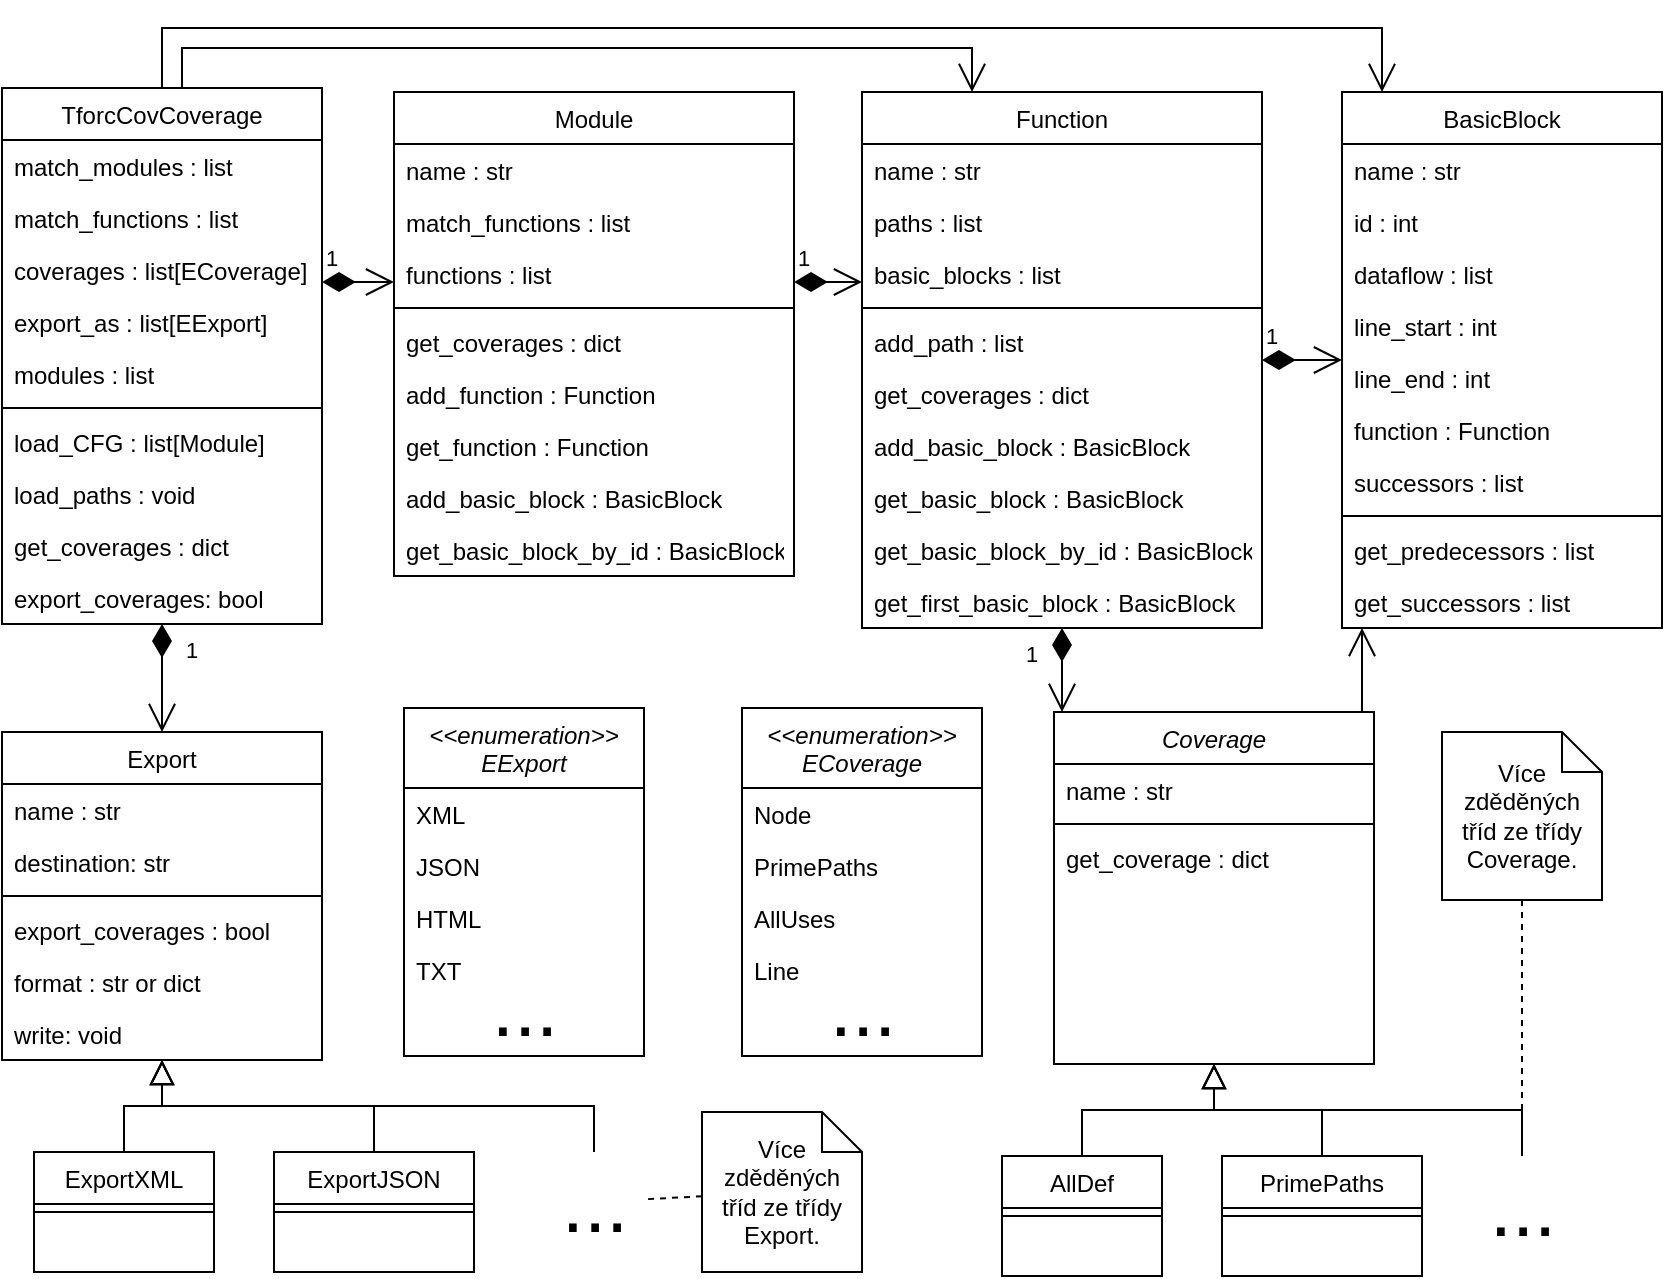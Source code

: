 <mxfile version="18.0.2" type="github">
  <diagram id="C5RBs43oDa-KdzZeNtuy" name="Page-1">
    <mxGraphModel dx="1381" dy="926" grid="1" gridSize="10" guides="1" tooltips="1" connect="1" arrows="1" fold="0" page="0" pageScale="1" pageWidth="827" pageHeight="1169" math="0" shadow="0">
      <root>
        <mxCell id="WIyWlLk6GJQsqaUBKTNV-0" />
        <mxCell id="WIyWlLk6GJQsqaUBKTNV-1" parent="WIyWlLk6GJQsqaUBKTNV-0" />
        <mxCell id="zkfFHV4jXpPFQw0GAbJ--0" value="Coverage" style="swimlane;fontStyle=2;align=center;verticalAlign=top;childLayout=stackLayout;horizontal=1;startSize=26;horizontalStack=0;resizeParent=1;resizeLast=0;collapsible=1;marginBottom=0;rounded=0;shadow=0;strokeWidth=1;" parent="WIyWlLk6GJQsqaUBKTNV-1" vertex="1">
          <mxGeometry x="346" y="332" width="160" height="176" as="geometry">
            <mxRectangle x="230" y="140" width="160" height="26" as="alternateBounds" />
          </mxGeometry>
        </mxCell>
        <mxCell id="zkfFHV4jXpPFQw0GAbJ--1" value="name : str" style="text;align=left;verticalAlign=top;spacingLeft=4;spacingRight=4;overflow=hidden;rotatable=0;points=[[0,0.5],[1,0.5]];portConstraint=eastwest;" parent="zkfFHV4jXpPFQw0GAbJ--0" vertex="1">
          <mxGeometry y="26" width="160" height="26" as="geometry" />
        </mxCell>
        <mxCell id="zkfFHV4jXpPFQw0GAbJ--4" value="" style="line;html=1;strokeWidth=1;align=left;verticalAlign=middle;spacingTop=-1;spacingLeft=3;spacingRight=3;rotatable=0;labelPosition=right;points=[];portConstraint=eastwest;" parent="zkfFHV4jXpPFQw0GAbJ--0" vertex="1">
          <mxGeometry y="52" width="160" height="8" as="geometry" />
        </mxCell>
        <mxCell id="zkfFHV4jXpPFQw0GAbJ--5" value="get_coverage : dict" style="text;align=left;verticalAlign=top;spacingLeft=4;spacingRight=4;overflow=hidden;rotatable=0;points=[[0,0.5],[1,0.5]];portConstraint=eastwest;" parent="zkfFHV4jXpPFQw0GAbJ--0" vertex="1">
          <mxGeometry y="60" width="160" height="26" as="geometry" />
        </mxCell>
        <mxCell id="zkfFHV4jXpPFQw0GAbJ--6" value="AllDef" style="swimlane;fontStyle=0;align=center;verticalAlign=top;childLayout=stackLayout;horizontal=1;startSize=26;horizontalStack=0;resizeParent=1;resizeLast=0;collapsible=1;marginBottom=0;rounded=0;shadow=0;strokeWidth=1;" parent="WIyWlLk6GJQsqaUBKTNV-1" vertex="1">
          <mxGeometry x="320" y="554" width="80" height="60" as="geometry">
            <mxRectangle x="130" y="380" width="160" height="26" as="alternateBounds" />
          </mxGeometry>
        </mxCell>
        <mxCell id="zkfFHV4jXpPFQw0GAbJ--9" value="" style="line;html=1;strokeWidth=1;align=left;verticalAlign=middle;spacingTop=-1;spacingLeft=3;spacingRight=3;rotatable=0;labelPosition=right;points=[];portConstraint=eastwest;" parent="zkfFHV4jXpPFQw0GAbJ--6" vertex="1">
          <mxGeometry y="26" width="80" height="8" as="geometry" />
        </mxCell>
        <mxCell id="zkfFHV4jXpPFQw0GAbJ--12" value="" style="endArrow=block;endSize=10;endFill=0;shadow=0;strokeWidth=1;rounded=0;edgeStyle=elbowEdgeStyle;elbow=vertical;" parent="WIyWlLk6GJQsqaUBKTNV-1" source="zkfFHV4jXpPFQw0GAbJ--6" target="zkfFHV4jXpPFQw0GAbJ--0" edge="1">
          <mxGeometry width="160" relative="1" as="geometry">
            <mxPoint x="200" y="225" as="sourcePoint" />
            <mxPoint x="200" y="225" as="targetPoint" />
          </mxGeometry>
        </mxCell>
        <mxCell id="zkfFHV4jXpPFQw0GAbJ--13" value="PrimePaths" style="swimlane;fontStyle=0;align=center;verticalAlign=top;childLayout=stackLayout;horizontal=1;startSize=26;horizontalStack=0;resizeParent=1;resizeLast=0;collapsible=1;marginBottom=0;rounded=0;shadow=0;strokeWidth=1;" parent="WIyWlLk6GJQsqaUBKTNV-1" vertex="1">
          <mxGeometry x="430" y="554" width="100" height="60" as="geometry">
            <mxRectangle x="340" y="380" width="170" height="26" as="alternateBounds" />
          </mxGeometry>
        </mxCell>
        <mxCell id="zkfFHV4jXpPFQw0GAbJ--15" value="" style="line;html=1;strokeWidth=1;align=left;verticalAlign=middle;spacingTop=-1;spacingLeft=3;spacingRight=3;rotatable=0;labelPosition=right;points=[];portConstraint=eastwest;" parent="zkfFHV4jXpPFQw0GAbJ--13" vertex="1">
          <mxGeometry y="26" width="100" height="8" as="geometry" />
        </mxCell>
        <mxCell id="zkfFHV4jXpPFQw0GAbJ--16" value="" style="endArrow=block;endSize=10;endFill=0;shadow=0;strokeWidth=1;rounded=0;edgeStyle=elbowEdgeStyle;elbow=vertical;" parent="WIyWlLk6GJQsqaUBKTNV-1" source="zkfFHV4jXpPFQw0GAbJ--13" target="zkfFHV4jXpPFQw0GAbJ--0" edge="1">
          <mxGeometry width="160" relative="1" as="geometry">
            <mxPoint x="210" y="395" as="sourcePoint" />
            <mxPoint x="310" y="293" as="targetPoint" />
          </mxGeometry>
        </mxCell>
        <mxCell id="zkfFHV4jXpPFQw0GAbJ--17" value="Function" style="swimlane;fontStyle=0;align=center;verticalAlign=top;childLayout=stackLayout;horizontal=1;startSize=26;horizontalStack=0;resizeParent=1;resizeLast=0;collapsible=1;marginBottom=0;rounded=0;shadow=0;strokeWidth=1;" parent="WIyWlLk6GJQsqaUBKTNV-1" vertex="1">
          <mxGeometry x="250" y="22" width="200" height="268" as="geometry">
            <mxRectangle x="550" y="140" width="160" height="26" as="alternateBounds" />
          </mxGeometry>
        </mxCell>
        <mxCell id="zkfFHV4jXpPFQw0GAbJ--18" value="name : str" style="text;align=left;verticalAlign=top;spacingLeft=4;spacingRight=4;overflow=hidden;rotatable=0;points=[[0,0.5],[1,0.5]];portConstraint=eastwest;" parent="zkfFHV4jXpPFQw0GAbJ--17" vertex="1">
          <mxGeometry y="26" width="200" height="26" as="geometry" />
        </mxCell>
        <mxCell id="zkfFHV4jXpPFQw0GAbJ--19" value="paths : list" style="text;align=left;verticalAlign=top;spacingLeft=4;spacingRight=4;overflow=hidden;rotatable=0;points=[[0,0.5],[1,0.5]];portConstraint=eastwest;rounded=0;shadow=0;html=0;" parent="zkfFHV4jXpPFQw0GAbJ--17" vertex="1">
          <mxGeometry y="52" width="200" height="26" as="geometry" />
        </mxCell>
        <mxCell id="qtI9qbkPafR-zwrFqNp3-63" value="basic_blocks : list" style="text;align=left;verticalAlign=top;spacingLeft=4;spacingRight=4;overflow=hidden;rotatable=0;points=[[0,0.5],[1,0.5]];portConstraint=eastwest;rounded=0;shadow=0;html=0;" parent="zkfFHV4jXpPFQw0GAbJ--17" vertex="1">
          <mxGeometry y="78" width="200" height="26" as="geometry" />
        </mxCell>
        <mxCell id="zkfFHV4jXpPFQw0GAbJ--23" value="" style="line;html=1;strokeWidth=1;align=left;verticalAlign=middle;spacingTop=-1;spacingLeft=3;spacingRight=3;rotatable=0;labelPosition=right;points=[];portConstraint=eastwest;" parent="zkfFHV4jXpPFQw0GAbJ--17" vertex="1">
          <mxGeometry y="104" width="200" height="8" as="geometry" />
        </mxCell>
        <mxCell id="qtI9qbkPafR-zwrFqNp3-36" value="add_path : list" style="text;align=left;verticalAlign=top;spacingLeft=4;spacingRight=4;overflow=hidden;rotatable=0;points=[[0,0.5],[1,0.5]];portConstraint=eastwest;" parent="zkfFHV4jXpPFQw0GAbJ--17" vertex="1">
          <mxGeometry y="112" width="200" height="26" as="geometry" />
        </mxCell>
        <mxCell id="zkfFHV4jXpPFQw0GAbJ--25" value="get_coverages : dict" style="text;align=left;verticalAlign=top;spacingLeft=4;spacingRight=4;overflow=hidden;rotatable=0;points=[[0,0.5],[1,0.5]];portConstraint=eastwest;" parent="zkfFHV4jXpPFQw0GAbJ--17" vertex="1">
          <mxGeometry y="138" width="200" height="26" as="geometry" />
        </mxCell>
        <mxCell id="qtI9qbkPafR-zwrFqNp3-59" value="add_basic_block : BasicBlock" style="text;align=left;verticalAlign=top;spacingLeft=4;spacingRight=4;overflow=hidden;rotatable=0;points=[[0,0.5],[1,0.5]];portConstraint=eastwest;" parent="zkfFHV4jXpPFQw0GAbJ--17" vertex="1">
          <mxGeometry y="164" width="200" height="26" as="geometry" />
        </mxCell>
        <mxCell id="qtI9qbkPafR-zwrFqNp3-62" value="get_basic_block : BasicBlock" style="text;align=left;verticalAlign=top;spacingLeft=4;spacingRight=4;overflow=hidden;rotatable=0;points=[[0,0.5],[1,0.5]];portConstraint=eastwest;" parent="zkfFHV4jXpPFQw0GAbJ--17" vertex="1">
          <mxGeometry y="190" width="200" height="26" as="geometry" />
        </mxCell>
        <mxCell id="J57cXF3PVGvmTHjh1F0x-10" value="get_basic_block_by_id : BasicBlock" style="text;align=left;verticalAlign=top;spacingLeft=4;spacingRight=4;overflow=hidden;rotatable=0;points=[[0,0.5],[1,0.5]];portConstraint=eastwest;" vertex="1" parent="zkfFHV4jXpPFQw0GAbJ--17">
          <mxGeometry y="216" width="200" height="26" as="geometry" />
        </mxCell>
        <mxCell id="XxhZj84Tryj0Mn_mbITA-1" value="get_first_basic_block : BasicBlock" style="text;align=left;verticalAlign=top;spacingLeft=4;spacingRight=4;overflow=hidden;rotatable=0;points=[[0,0.5],[1,0.5]];portConstraint=eastwest;" parent="zkfFHV4jXpPFQw0GAbJ--17" vertex="1">
          <mxGeometry y="242" width="200" height="26" as="geometry" />
        </mxCell>
        <mxCell id="v6pLrtbxLgFi8cf2hBV1-0" value="TforcCovCoverage" style="swimlane;fontStyle=0;align=center;verticalAlign=top;childLayout=stackLayout;horizontal=1;startSize=26;horizontalStack=0;resizeParent=1;resizeLast=0;collapsible=1;marginBottom=0;rounded=0;shadow=0;strokeWidth=1;" parent="WIyWlLk6GJQsqaUBKTNV-1" vertex="1">
          <mxGeometry x="-180" y="20" width="160" height="268" as="geometry">
            <mxRectangle x="550" y="140" width="160" height="26" as="alternateBounds" />
          </mxGeometry>
        </mxCell>
        <mxCell id="v6pLrtbxLgFi8cf2hBV1-2" value="match_modules : list" style="text;align=left;verticalAlign=top;spacingLeft=4;spacingRight=4;overflow=hidden;rotatable=0;points=[[0,0.5],[1,0.5]];portConstraint=eastwest;rounded=0;shadow=0;html=0;" parent="v6pLrtbxLgFi8cf2hBV1-0" vertex="1">
          <mxGeometry y="26" width="160" height="26" as="geometry" />
        </mxCell>
        <mxCell id="qtI9qbkPafR-zwrFqNp3-31" value="match_functions : list" style="text;align=left;verticalAlign=top;spacingLeft=4;spacingRight=4;overflow=hidden;rotatable=0;points=[[0,0.5],[1,0.5]];portConstraint=eastwest;rounded=0;shadow=0;html=0;" parent="v6pLrtbxLgFi8cf2hBV1-0" vertex="1">
          <mxGeometry y="52" width="160" height="26" as="geometry" />
        </mxCell>
        <mxCell id="v6pLrtbxLgFi8cf2hBV1-3" value="coverages : list[ECoverage]" style="text;align=left;verticalAlign=top;spacingLeft=4;spacingRight=4;overflow=hidden;rotatable=0;points=[[0,0.5],[1,0.5]];portConstraint=eastwest;rounded=0;shadow=0;html=0;" parent="v6pLrtbxLgFi8cf2hBV1-0" vertex="1">
          <mxGeometry y="78" width="160" height="26" as="geometry" />
        </mxCell>
        <mxCell id="v6pLrtbxLgFi8cf2hBV1-1" value="export_as : list[EExport]" style="text;align=left;verticalAlign=top;spacingLeft=4;spacingRight=4;overflow=hidden;rotatable=0;points=[[0,0.5],[1,0.5]];portConstraint=eastwest;" parent="v6pLrtbxLgFi8cf2hBV1-0" vertex="1">
          <mxGeometry y="104" width="160" height="26" as="geometry" />
        </mxCell>
        <mxCell id="qtI9qbkPafR-zwrFqNp3-65" value="modules : list" style="text;align=left;verticalAlign=top;spacingLeft=4;spacingRight=4;overflow=hidden;rotatable=0;points=[[0,0.5],[1,0.5]];portConstraint=eastwest;rounded=0;shadow=0;html=0;" parent="v6pLrtbxLgFi8cf2hBV1-0" vertex="1">
          <mxGeometry y="130" width="160" height="26" as="geometry" />
        </mxCell>
        <mxCell id="v6pLrtbxLgFi8cf2hBV1-6" value="" style="line;html=1;strokeWidth=1;align=left;verticalAlign=middle;spacingTop=-1;spacingLeft=3;spacingRight=3;rotatable=0;labelPosition=right;points=[];portConstraint=eastwest;" parent="v6pLrtbxLgFi8cf2hBV1-0" vertex="1">
          <mxGeometry y="156" width="160" height="8" as="geometry" />
        </mxCell>
        <mxCell id="qtI9qbkPafR-zwrFqNp3-33" value="load_CFG : list[Module]" style="text;align=left;verticalAlign=top;spacingLeft=4;spacingRight=4;overflow=hidden;rotatable=0;points=[[0,0.5],[1,0.5]];portConstraint=eastwest;" parent="v6pLrtbxLgFi8cf2hBV1-0" vertex="1">
          <mxGeometry y="164" width="160" height="26" as="geometry" />
        </mxCell>
        <mxCell id="qtI9qbkPafR-zwrFqNp3-34" value="load_paths : void" style="text;align=left;verticalAlign=top;spacingLeft=4;spacingRight=4;overflow=hidden;rotatable=0;points=[[0,0.5],[1,0.5]];portConstraint=eastwest;" parent="v6pLrtbxLgFi8cf2hBV1-0" vertex="1">
          <mxGeometry y="190" width="160" height="26" as="geometry" />
        </mxCell>
        <mxCell id="v6pLrtbxLgFi8cf2hBV1-8" value="get_coverages : dict" style="text;align=left;verticalAlign=top;spacingLeft=4;spacingRight=4;overflow=hidden;rotatable=0;points=[[0,0.5],[1,0.5]];portConstraint=eastwest;" parent="v6pLrtbxLgFi8cf2hBV1-0" vertex="1">
          <mxGeometry y="216" width="160" height="26" as="geometry" />
        </mxCell>
        <mxCell id="v6pLrtbxLgFi8cf2hBV1-7" value="export_coverages: bool" style="text;align=left;verticalAlign=top;spacingLeft=4;spacingRight=4;overflow=hidden;rotatable=0;points=[[0,0.5],[1,0.5]];portConstraint=eastwest;" parent="v6pLrtbxLgFi8cf2hBV1-0" vertex="1">
          <mxGeometry y="242" width="160" height="26" as="geometry" />
        </mxCell>
        <mxCell id="v6pLrtbxLgFi8cf2hBV1-9" value="Module" style="swimlane;fontStyle=0;align=center;verticalAlign=top;childLayout=stackLayout;horizontal=1;startSize=26;horizontalStack=0;resizeParent=1;resizeLast=0;collapsible=1;marginBottom=0;rounded=0;shadow=0;strokeWidth=1;" parent="WIyWlLk6GJQsqaUBKTNV-1" vertex="1">
          <mxGeometry x="16" y="22" width="200" height="242" as="geometry">
            <mxRectangle x="550" y="140" width="160" height="26" as="alternateBounds" />
          </mxGeometry>
        </mxCell>
        <mxCell id="v6pLrtbxLgFi8cf2hBV1-10" value="name : str" style="text;align=left;verticalAlign=top;spacingLeft=4;spacingRight=4;overflow=hidden;rotatable=0;points=[[0,0.5],[1,0.5]];portConstraint=eastwest;" parent="v6pLrtbxLgFi8cf2hBV1-9" vertex="1">
          <mxGeometry y="26" width="200" height="26" as="geometry" />
        </mxCell>
        <mxCell id="qtI9qbkPafR-zwrFqNp3-32" value="match_functions : list" style="text;align=left;verticalAlign=top;spacingLeft=4;spacingRight=4;overflow=hidden;rotatable=0;points=[[0,0.5],[1,0.5]];portConstraint=eastwest;rounded=0;shadow=0;html=0;" parent="v6pLrtbxLgFi8cf2hBV1-9" vertex="1">
          <mxGeometry y="52" width="200" height="26" as="geometry" />
        </mxCell>
        <mxCell id="qtI9qbkPafR-zwrFqNp3-64" value="functions : list" style="text;align=left;verticalAlign=top;spacingLeft=4;spacingRight=4;overflow=hidden;rotatable=0;points=[[0,0.5],[1,0.5]];portConstraint=eastwest;rounded=0;shadow=0;html=0;" parent="v6pLrtbxLgFi8cf2hBV1-9" vertex="1">
          <mxGeometry y="78" width="200" height="26" as="geometry" />
        </mxCell>
        <mxCell id="v6pLrtbxLgFi8cf2hBV1-15" value="" style="line;html=1;strokeWidth=1;align=left;verticalAlign=middle;spacingTop=-1;spacingLeft=3;spacingRight=3;rotatable=0;labelPosition=right;points=[];portConstraint=eastwest;" parent="v6pLrtbxLgFi8cf2hBV1-9" vertex="1">
          <mxGeometry y="104" width="200" height="8" as="geometry" />
        </mxCell>
        <mxCell id="v6pLrtbxLgFi8cf2hBV1-17" value="get_coverages : dict" style="text;align=left;verticalAlign=top;spacingLeft=4;spacingRight=4;overflow=hidden;rotatable=0;points=[[0,0.5],[1,0.5]];portConstraint=eastwest;" parent="v6pLrtbxLgFi8cf2hBV1-9" vertex="1">
          <mxGeometry y="112" width="200" height="26" as="geometry" />
        </mxCell>
        <mxCell id="qtI9qbkPafR-zwrFqNp3-60" value="add_function : Function" style="text;align=left;verticalAlign=top;spacingLeft=4;spacingRight=4;overflow=hidden;rotatable=0;points=[[0,0.5],[1,0.5]];portConstraint=eastwest;" parent="v6pLrtbxLgFi8cf2hBV1-9" vertex="1">
          <mxGeometry y="138" width="200" height="26" as="geometry" />
        </mxCell>
        <mxCell id="qtI9qbkPafR-zwrFqNp3-58" value="get_function : Function" style="text;align=left;verticalAlign=top;spacingLeft=4;spacingRight=4;overflow=hidden;rotatable=0;points=[[0,0.5],[1,0.5]];portConstraint=eastwest;" parent="v6pLrtbxLgFi8cf2hBV1-9" vertex="1">
          <mxGeometry y="164" width="200" height="26" as="geometry" />
        </mxCell>
        <mxCell id="J57cXF3PVGvmTHjh1F0x-11" value="add_basic_block : BasicBlock" style="text;align=left;verticalAlign=top;spacingLeft=4;spacingRight=4;overflow=hidden;rotatable=0;points=[[0,0.5],[1,0.5]];portConstraint=eastwest;" vertex="1" parent="v6pLrtbxLgFi8cf2hBV1-9">
          <mxGeometry y="190" width="200" height="26" as="geometry" />
        </mxCell>
        <mxCell id="J57cXF3PVGvmTHjh1F0x-13" value="get_basic_block_by_id : BasicBlock" style="text;align=left;verticalAlign=top;spacingLeft=4;spacingRight=4;overflow=hidden;rotatable=0;points=[[0,0.5],[1,0.5]];portConstraint=eastwest;" vertex="1" parent="v6pLrtbxLgFi8cf2hBV1-9">
          <mxGeometry y="216" width="200" height="26" as="geometry" />
        </mxCell>
        <mxCell id="v6pLrtbxLgFi8cf2hBV1-18" value="BasicBlock" style="swimlane;fontStyle=0;align=center;verticalAlign=top;childLayout=stackLayout;horizontal=1;startSize=26;horizontalStack=0;resizeParent=1;resizeLast=0;collapsible=1;marginBottom=0;rounded=0;shadow=0;strokeWidth=1;" parent="WIyWlLk6GJQsqaUBKTNV-1" vertex="1">
          <mxGeometry x="490" y="22" width="160" height="268" as="geometry">
            <mxRectangle x="550" y="140" width="160" height="26" as="alternateBounds" />
          </mxGeometry>
        </mxCell>
        <mxCell id="v6pLrtbxLgFi8cf2hBV1-19" value="name : str" style="text;align=left;verticalAlign=top;spacingLeft=4;spacingRight=4;overflow=hidden;rotatable=0;points=[[0,0.5],[1,0.5]];portConstraint=eastwest;" parent="v6pLrtbxLgFi8cf2hBV1-18" vertex="1">
          <mxGeometry y="26" width="160" height="26" as="geometry" />
        </mxCell>
        <mxCell id="J57cXF3PVGvmTHjh1F0x-9" value="id : int" style="text;align=left;verticalAlign=top;spacingLeft=4;spacingRight=4;overflow=hidden;rotatable=0;points=[[0,0.5],[1,0.5]];portConstraint=eastwest;" vertex="1" parent="v6pLrtbxLgFi8cf2hBV1-18">
          <mxGeometry y="52" width="160" height="26" as="geometry" />
        </mxCell>
        <mxCell id="v6pLrtbxLgFi8cf2hBV1-20" value="dataflow : list" style="text;align=left;verticalAlign=top;spacingLeft=4;spacingRight=4;overflow=hidden;rotatable=0;points=[[0,0.5],[1,0.5]];portConstraint=eastwest;rounded=0;shadow=0;html=0;" parent="v6pLrtbxLgFi8cf2hBV1-18" vertex="1">
          <mxGeometry y="78" width="160" height="26" as="geometry" />
        </mxCell>
        <mxCell id="v6pLrtbxLgFi8cf2hBV1-21" value="line_start : int" style="text;align=left;verticalAlign=top;spacingLeft=4;spacingRight=4;overflow=hidden;rotatable=0;points=[[0,0.5],[1,0.5]];portConstraint=eastwest;rounded=0;shadow=0;html=0;" parent="v6pLrtbxLgFi8cf2hBV1-18" vertex="1">
          <mxGeometry y="104" width="160" height="26" as="geometry" />
        </mxCell>
        <mxCell id="v6pLrtbxLgFi8cf2hBV1-22" value="line_end : int" style="text;align=left;verticalAlign=top;spacingLeft=4;spacingRight=4;overflow=hidden;rotatable=0;points=[[0,0.5],[1,0.5]];portConstraint=eastwest;rounded=0;shadow=0;html=0;" parent="v6pLrtbxLgFi8cf2hBV1-18" vertex="1">
          <mxGeometry y="130" width="160" height="26" as="geometry" />
        </mxCell>
        <mxCell id="64vf7VbGNXAvkeiMfbRy-0" value="function : Function" style="text;align=left;verticalAlign=top;spacingLeft=4;spacingRight=4;overflow=hidden;rotatable=0;points=[[0,0.5],[1,0.5]];portConstraint=eastwest;" parent="v6pLrtbxLgFi8cf2hBV1-18" vertex="1">
          <mxGeometry y="156" width="160" height="26" as="geometry" />
        </mxCell>
        <mxCell id="64vf7VbGNXAvkeiMfbRy-1" value="successors : list" style="text;align=left;verticalAlign=top;spacingLeft=4;spacingRight=4;overflow=hidden;rotatable=0;points=[[0,0.5],[1,0.5]];portConstraint=eastwest;" parent="v6pLrtbxLgFi8cf2hBV1-18" vertex="1">
          <mxGeometry y="182" width="160" height="26" as="geometry" />
        </mxCell>
        <mxCell id="v6pLrtbxLgFi8cf2hBV1-24" value="" style="line;html=1;strokeWidth=1;align=left;verticalAlign=middle;spacingTop=-1;spacingLeft=3;spacingRight=3;rotatable=0;labelPosition=right;points=[];portConstraint=eastwest;" parent="v6pLrtbxLgFi8cf2hBV1-18" vertex="1">
          <mxGeometry y="208" width="160" height="8" as="geometry" />
        </mxCell>
        <mxCell id="qtI9qbkPafR-zwrFqNp3-57" value="get_predecessors : list" style="text;align=left;verticalAlign=top;spacingLeft=4;spacingRight=4;overflow=hidden;rotatable=0;points=[[0,0.5],[1,0.5]];portConstraint=eastwest;" parent="v6pLrtbxLgFi8cf2hBV1-18" vertex="1">
          <mxGeometry y="216" width="160" height="26" as="geometry" />
        </mxCell>
        <mxCell id="qtI9qbkPafR-zwrFqNp3-56" value="get_successors : list" style="text;align=left;verticalAlign=top;spacingLeft=4;spacingRight=4;overflow=hidden;rotatable=0;points=[[0,0.5],[1,0.5]];portConstraint=eastwest;" parent="v6pLrtbxLgFi8cf2hBV1-18" vertex="1">
          <mxGeometry y="242" width="160" height="26" as="geometry" />
        </mxCell>
        <mxCell id="v6pLrtbxLgFi8cf2hBV1-27" value="Export" style="swimlane;fontStyle=0;align=center;verticalAlign=top;childLayout=stackLayout;horizontal=1;startSize=26;horizontalStack=0;resizeParent=1;resizeLast=0;collapsible=1;marginBottom=0;rounded=0;shadow=0;strokeWidth=1;" parent="WIyWlLk6GJQsqaUBKTNV-1" vertex="1">
          <mxGeometry x="-180" y="342" width="160" height="164" as="geometry">
            <mxRectangle x="340" y="380" width="170" height="26" as="alternateBounds" />
          </mxGeometry>
        </mxCell>
        <mxCell id="v6pLrtbxLgFi8cf2hBV1-28" value="name : str" style="text;align=left;verticalAlign=top;spacingLeft=4;spacingRight=4;overflow=hidden;rotatable=0;points=[[0,0.5],[1,0.5]];portConstraint=eastwest;" parent="v6pLrtbxLgFi8cf2hBV1-27" vertex="1">
          <mxGeometry y="26" width="160" height="26" as="geometry" />
        </mxCell>
        <mxCell id="qtI9qbkPafR-zwrFqNp3-40" value="destination: str" style="text;align=left;verticalAlign=top;spacingLeft=4;spacingRight=4;overflow=hidden;rotatable=0;points=[[0,0.5],[1,0.5]];portConstraint=eastwest;" parent="v6pLrtbxLgFi8cf2hBV1-27" vertex="1">
          <mxGeometry y="52" width="160" height="26" as="geometry" />
        </mxCell>
        <mxCell id="v6pLrtbxLgFi8cf2hBV1-29" value="" style="line;html=1;strokeWidth=1;align=left;verticalAlign=middle;spacingTop=-1;spacingLeft=3;spacingRight=3;rotatable=0;labelPosition=right;points=[];portConstraint=eastwest;" parent="v6pLrtbxLgFi8cf2hBV1-27" vertex="1">
          <mxGeometry y="78" width="160" height="8" as="geometry" />
        </mxCell>
        <mxCell id="qtI9qbkPafR-zwrFqNp3-25" value="export_coverages : bool" style="text;align=left;verticalAlign=top;spacingLeft=4;spacingRight=4;overflow=hidden;rotatable=0;points=[[0,0.5],[1,0.5]];portConstraint=eastwest;" parent="v6pLrtbxLgFi8cf2hBV1-27" vertex="1">
          <mxGeometry y="86" width="160" height="26" as="geometry" />
        </mxCell>
        <mxCell id="qtI9qbkPafR-zwrFqNp3-66" value="format : str or dict" style="text;align=left;verticalAlign=top;spacingLeft=4;spacingRight=4;overflow=hidden;rotatable=0;points=[[0,0.5],[1,0.5]];portConstraint=eastwest;" parent="v6pLrtbxLgFi8cf2hBV1-27" vertex="1">
          <mxGeometry y="112" width="160" height="26" as="geometry" />
        </mxCell>
        <mxCell id="qtI9qbkPafR-zwrFqNp3-67" value="write: void" style="text;align=left;verticalAlign=top;spacingLeft=4;spacingRight=4;overflow=hidden;rotatable=0;points=[[0,0.5],[1,0.5]];portConstraint=eastwest;" parent="v6pLrtbxLgFi8cf2hBV1-27" vertex="1">
          <mxGeometry y="138" width="160" height="26" as="geometry" />
        </mxCell>
        <mxCell id="v6pLrtbxLgFi8cf2hBV1-30" value="" style="endArrow=block;endSize=10;endFill=0;shadow=0;strokeWidth=1;rounded=0;edgeStyle=elbowEdgeStyle;elbow=vertical;" parent="WIyWlLk6GJQsqaUBKTNV-1" source="v6pLrtbxLgFi8cf2hBV1-31" target="v6pLrtbxLgFi8cf2hBV1-27" edge="1">
          <mxGeometry width="160" relative="1" as="geometry">
            <mxPoint x="116" y="536" as="sourcePoint" />
            <mxPoint x="196" y="448" as="targetPoint" />
          </mxGeometry>
        </mxCell>
        <mxCell id="v6pLrtbxLgFi8cf2hBV1-31" value="ExportXML" style="swimlane;fontStyle=0;align=center;verticalAlign=top;childLayout=stackLayout;horizontal=1;startSize=26;horizontalStack=0;resizeParent=1;resizeLast=0;collapsible=1;marginBottom=0;rounded=0;shadow=0;strokeWidth=1;" parent="WIyWlLk6GJQsqaUBKTNV-1" vertex="1">
          <mxGeometry x="-164" y="552" width="90" height="60" as="geometry">
            <mxRectangle x="340" y="380" width="170" height="26" as="alternateBounds" />
          </mxGeometry>
        </mxCell>
        <mxCell id="v6pLrtbxLgFi8cf2hBV1-33" value="" style="line;html=1;strokeWidth=1;align=left;verticalAlign=middle;spacingTop=-1;spacingLeft=3;spacingRight=3;rotatable=0;labelPosition=right;points=[];portConstraint=eastwest;" parent="v6pLrtbxLgFi8cf2hBV1-31" vertex="1">
          <mxGeometry y="26" width="90" height="8" as="geometry" />
        </mxCell>
        <mxCell id="qtI9qbkPafR-zwrFqNp3-0" value="ExportJSON" style="swimlane;fontStyle=0;align=center;verticalAlign=top;childLayout=stackLayout;horizontal=1;startSize=26;horizontalStack=0;resizeParent=1;resizeLast=0;collapsible=1;marginBottom=0;rounded=0;shadow=0;strokeWidth=1;" parent="WIyWlLk6GJQsqaUBKTNV-1" vertex="1">
          <mxGeometry x="-44" y="552" width="100" height="60" as="geometry">
            <mxRectangle x="340" y="380" width="170" height="26" as="alternateBounds" />
          </mxGeometry>
        </mxCell>
        <mxCell id="qtI9qbkPafR-zwrFqNp3-2" value="" style="line;html=1;strokeWidth=1;align=left;verticalAlign=middle;spacingTop=-1;spacingLeft=3;spacingRight=3;rotatable=0;labelPosition=right;points=[];portConstraint=eastwest;" parent="qtI9qbkPafR-zwrFqNp3-0" vertex="1">
          <mxGeometry y="26" width="100" height="8" as="geometry" />
        </mxCell>
        <mxCell id="qtI9qbkPafR-zwrFqNp3-3" value="" style="endArrow=block;endSize=10;endFill=0;shadow=0;strokeWidth=1;rounded=0;edgeStyle=elbowEdgeStyle;elbow=vertical;" parent="WIyWlLk6GJQsqaUBKTNV-1" source="qtI9qbkPafR-zwrFqNp3-0" target="v6pLrtbxLgFi8cf2hBV1-27" edge="1">
          <mxGeometry width="160" relative="1" as="geometry">
            <mxPoint x="146" y="480" as="sourcePoint" />
            <mxPoint x="146" y="390" as="targetPoint" />
          </mxGeometry>
        </mxCell>
        <mxCell id="qtI9qbkPafR-zwrFqNp3-14" value="" style="endArrow=block;endSize=10;endFill=0;shadow=0;strokeWidth=1;rounded=0;edgeStyle=elbowEdgeStyle;elbow=vertical;" parent="WIyWlLk6GJQsqaUBKTNV-1" source="qtI9qbkPafR-zwrFqNp3-37" target="zkfFHV4jXpPFQw0GAbJ--0" edge="1">
          <mxGeometry width="160" relative="1" as="geometry">
            <mxPoint x="730" y="532" as="sourcePoint" />
            <mxPoint x="530" y="460" as="targetPoint" />
          </mxGeometry>
        </mxCell>
        <mxCell id="qtI9qbkPafR-zwrFqNp3-26" value="" style="endArrow=block;endSize=10;endFill=0;shadow=0;strokeWidth=1;rounded=0;edgeStyle=elbowEdgeStyle;elbow=vertical;" parent="WIyWlLk6GJQsqaUBKTNV-1" source="qtI9qbkPafR-zwrFqNp3-53" target="v6pLrtbxLgFi8cf2hBV1-27" edge="1">
          <mxGeometry width="160" relative="1" as="geometry">
            <mxPoint x="136" y="530" as="sourcePoint" />
            <mxPoint x="-74" y="406" as="targetPoint" />
          </mxGeometry>
        </mxCell>
        <mxCell id="qtI9qbkPafR-zwrFqNp3-27" value="Více zděděných tříd ze třídy Coverage." style="shape=note;size=20;whiteSpace=wrap;html=1;" parent="WIyWlLk6GJQsqaUBKTNV-1" vertex="1">
          <mxGeometry x="540" y="342" width="80" height="84" as="geometry" />
        </mxCell>
        <mxCell id="qtI9qbkPafR-zwrFqNp3-37" value="..." style="text;html=1;resizable=0;autosize=1;align=center;verticalAlign=middle;points=[];fillColor=none;strokeColor=none;rounded=0;fontSize=40;" parent="WIyWlLk6GJQsqaUBKTNV-1" vertex="1">
          <mxGeometry x="555" y="554" width="50" height="50" as="geometry" />
        </mxCell>
        <mxCell id="qtI9qbkPafR-zwrFqNp3-39" value="" style="endArrow=none;dashed=1;html=1;rounded=0;fontSize=40;" parent="WIyWlLk6GJQsqaUBKTNV-1" source="qtI9qbkPafR-zwrFqNp3-27" target="qtI9qbkPafR-zwrFqNp3-37" edge="1">
          <mxGeometry width="50" height="50" relative="1" as="geometry">
            <mxPoint x="390" y="432" as="sourcePoint" />
            <mxPoint x="440" y="382" as="targetPoint" />
          </mxGeometry>
        </mxCell>
        <mxCell id="qtI9qbkPafR-zwrFqNp3-41" value="&lt;&lt;enumeration&gt;&gt;&#xa;ECoverage" style="swimlane;fontStyle=2;align=center;verticalAlign=top;childLayout=stackLayout;horizontal=1;startSize=40;horizontalStack=0;resizeParent=1;resizeLast=0;collapsible=1;marginBottom=0;rounded=0;shadow=0;strokeWidth=1;" parent="WIyWlLk6GJQsqaUBKTNV-1" vertex="1">
          <mxGeometry x="190" y="330" width="120" height="174" as="geometry">
            <mxRectangle x="230" y="140" width="160" height="26" as="alternateBounds" />
          </mxGeometry>
        </mxCell>
        <mxCell id="qtI9qbkPafR-zwrFqNp3-42" value="Node" style="text;align=left;verticalAlign=top;spacingLeft=4;spacingRight=4;overflow=hidden;rotatable=0;points=[[0,0.5],[1,0.5]];portConstraint=eastwest;" parent="qtI9qbkPafR-zwrFqNp3-41" vertex="1">
          <mxGeometry y="40" width="120" height="26" as="geometry" />
        </mxCell>
        <mxCell id="qtI9qbkPafR-zwrFqNp3-45" value="PrimePaths" style="text;align=left;verticalAlign=top;spacingLeft=4;spacingRight=4;overflow=hidden;rotatable=0;points=[[0,0.5],[1,0.5]];portConstraint=eastwest;" parent="qtI9qbkPafR-zwrFqNp3-41" vertex="1">
          <mxGeometry y="66" width="120" height="26" as="geometry" />
        </mxCell>
        <mxCell id="qtI9qbkPafR-zwrFqNp3-46" value="AllUses" style="text;align=left;verticalAlign=top;spacingLeft=4;spacingRight=4;overflow=hidden;rotatable=0;points=[[0,0.5],[1,0.5]];portConstraint=eastwest;" parent="qtI9qbkPafR-zwrFqNp3-41" vertex="1">
          <mxGeometry y="92" width="120" height="26" as="geometry" />
        </mxCell>
        <mxCell id="qtI9qbkPafR-zwrFqNp3-68" value="Line" style="text;align=left;verticalAlign=top;spacingLeft=4;spacingRight=4;overflow=hidden;rotatable=0;points=[[0,0.5],[1,0.5]];portConstraint=eastwest;" parent="qtI9qbkPafR-zwrFqNp3-41" vertex="1">
          <mxGeometry y="118" width="120" height="26" as="geometry" />
        </mxCell>
        <mxCell id="qtI9qbkPafR-zwrFqNp3-51" value="..." style="text;html=1;resizable=0;autosize=1;align=center;verticalAlign=middle;points=[];fillColor=none;strokeColor=none;rounded=0;fontSize=40;spacingTop=-20;" parent="qtI9qbkPafR-zwrFqNp3-41" vertex="1">
          <mxGeometry y="144" width="120" height="30" as="geometry" />
        </mxCell>
        <mxCell id="qtI9qbkPafR-zwrFqNp3-47" value="&lt;&lt;enumeration&gt;&gt;&#xa;EExport" style="swimlane;fontStyle=2;align=center;verticalAlign=top;childLayout=stackLayout;horizontal=1;startSize=40;horizontalStack=0;resizeParent=1;resizeLast=0;collapsible=1;marginBottom=0;rounded=0;shadow=0;strokeWidth=1;" parent="WIyWlLk6GJQsqaUBKTNV-1" vertex="1">
          <mxGeometry x="21" y="330" width="120" height="174" as="geometry">
            <mxRectangle x="230" y="140" width="160" height="26" as="alternateBounds" />
          </mxGeometry>
        </mxCell>
        <mxCell id="qtI9qbkPafR-zwrFqNp3-48" value="XML" style="text;align=left;verticalAlign=top;spacingLeft=4;spacingRight=4;overflow=hidden;rotatable=0;points=[[0,0.5],[1,0.5]];portConstraint=eastwest;" parent="qtI9qbkPafR-zwrFqNp3-47" vertex="1">
          <mxGeometry y="40" width="120" height="26" as="geometry" />
        </mxCell>
        <mxCell id="qtI9qbkPafR-zwrFqNp3-49" value="JSON" style="text;align=left;verticalAlign=top;spacingLeft=4;spacingRight=4;overflow=hidden;rotatable=0;points=[[0,0.5],[1,0.5]];portConstraint=eastwest;" parent="qtI9qbkPafR-zwrFqNp3-47" vertex="1">
          <mxGeometry y="66" width="120" height="26" as="geometry" />
        </mxCell>
        <mxCell id="qtI9qbkPafR-zwrFqNp3-50" value="HTML" style="text;align=left;verticalAlign=top;spacingLeft=4;spacingRight=4;overflow=hidden;rotatable=0;points=[[0,0.5],[1,0.5]];portConstraint=eastwest;" parent="qtI9qbkPafR-zwrFqNp3-47" vertex="1">
          <mxGeometry y="92" width="120" height="26" as="geometry" />
        </mxCell>
        <mxCell id="qtI9qbkPafR-zwrFqNp3-69" value="TXT" style="text;align=left;verticalAlign=top;spacingLeft=4;spacingRight=4;overflow=hidden;rotatable=0;points=[[0,0.5],[1,0.5]];portConstraint=eastwest;" parent="qtI9qbkPafR-zwrFqNp3-47" vertex="1">
          <mxGeometry y="118" width="120" height="26" as="geometry" />
        </mxCell>
        <mxCell id="qtI9qbkPafR-zwrFqNp3-52" value="..." style="text;html=1;resizable=0;autosize=1;align=center;verticalAlign=middle;points=[];fillColor=none;strokeColor=none;rounded=0;fontSize=40;spacingTop=-20;" parent="qtI9qbkPafR-zwrFqNp3-47" vertex="1">
          <mxGeometry y="144" width="120" height="30" as="geometry" />
        </mxCell>
        <mxCell id="qtI9qbkPafR-zwrFqNp3-53" value="..." style="text;html=1;resizable=0;autosize=1;align=center;verticalAlign=middle;points=[];fillColor=none;strokeColor=none;rounded=0;fontSize=40;" parent="WIyWlLk6GJQsqaUBKTNV-1" vertex="1">
          <mxGeometry x="91" y="552" width="50" height="50" as="geometry" />
        </mxCell>
        <mxCell id="qtI9qbkPafR-zwrFqNp3-54" value="Více zděděných tříd ze třídy Export." style="shape=note;size=20;whiteSpace=wrap;html=1;" parent="WIyWlLk6GJQsqaUBKTNV-1" vertex="1">
          <mxGeometry x="170" y="532" width="80" height="80" as="geometry" />
        </mxCell>
        <mxCell id="qtI9qbkPafR-zwrFqNp3-55" value="" style="endArrow=none;dashed=1;html=1;rounded=0;fontSize=40;" parent="WIyWlLk6GJQsqaUBKTNV-1" source="qtI9qbkPafR-zwrFqNp3-54" target="qtI9qbkPafR-zwrFqNp3-53" edge="1">
          <mxGeometry width="50" height="50" relative="1" as="geometry">
            <mxPoint x="560" y="473" as="sourcePoint" />
            <mxPoint x="560" y="540" as="targetPoint" />
          </mxGeometry>
        </mxCell>
        <mxCell id="J57cXF3PVGvmTHjh1F0x-0" value="1" style="endArrow=open;html=1;endSize=12;startArrow=diamondThin;startSize=14;startFill=1;edgeStyle=orthogonalEdgeStyle;align=left;verticalAlign=bottom;rounded=0;" edge="1" parent="WIyWlLk6GJQsqaUBKTNV-1" source="v6pLrtbxLgFi8cf2hBV1-0" target="v6pLrtbxLgFi8cf2hBV1-9">
          <mxGeometry x="-1" y="3" relative="1" as="geometry">
            <mxPoint x="120" y="340" as="sourcePoint" />
            <mxPoint x="280" y="340" as="targetPoint" />
            <Array as="points">
              <mxPoint x="-10" y="117" />
              <mxPoint x="-10" y="117" />
            </Array>
          </mxGeometry>
        </mxCell>
        <mxCell id="J57cXF3PVGvmTHjh1F0x-1" value="1" style="endArrow=open;html=1;endSize=12;startArrow=diamondThin;startSize=14;startFill=1;edgeStyle=orthogonalEdgeStyle;align=left;verticalAlign=bottom;rounded=0;" edge="1" parent="WIyWlLk6GJQsqaUBKTNV-1" source="v6pLrtbxLgFi8cf2hBV1-9" target="zkfFHV4jXpPFQw0GAbJ--17">
          <mxGeometry x="-1" y="3" relative="1" as="geometry">
            <mxPoint x="-10" y="164" as="sourcePoint" />
            <mxPoint x="30" y="127" as="targetPoint" />
            <Array as="points">
              <mxPoint x="220" y="117" />
              <mxPoint x="220" y="117" />
            </Array>
          </mxGeometry>
        </mxCell>
        <mxCell id="J57cXF3PVGvmTHjh1F0x-2" value="1" style="endArrow=open;html=1;endSize=12;startArrow=diamondThin;startSize=14;startFill=1;edgeStyle=orthogonalEdgeStyle;align=left;verticalAlign=bottom;rounded=0;" edge="1" parent="WIyWlLk6GJQsqaUBKTNV-1" source="zkfFHV4jXpPFQw0GAbJ--17" target="v6pLrtbxLgFi8cf2hBV1-18">
          <mxGeometry x="-1" y="3" relative="1" as="geometry">
            <mxPoint y="174" as="sourcePoint" />
            <mxPoint x="40" y="137" as="targetPoint" />
            <Array as="points">
              <mxPoint x="400" y="120" />
              <mxPoint x="400" y="120" />
            </Array>
          </mxGeometry>
        </mxCell>
        <mxCell id="J57cXF3PVGvmTHjh1F0x-3" value="1" style="endArrow=open;html=1;endSize=12;startArrow=diamondThin;startSize=14;startFill=1;edgeStyle=orthogonalEdgeStyle;align=left;verticalAlign=bottom;rounded=0;" edge="1" parent="WIyWlLk6GJQsqaUBKTNV-1" source="zkfFHV4jXpPFQw0GAbJ--17" target="zkfFHV4jXpPFQw0GAbJ--0">
          <mxGeometry x="0.048" y="-20" relative="1" as="geometry">
            <mxPoint x="400" y="130" as="sourcePoint" />
            <mxPoint x="440" y="130" as="targetPoint" />
            <Array as="points">
              <mxPoint x="350" y="310" />
              <mxPoint x="350" y="310" />
            </Array>
            <mxPoint as="offset" />
          </mxGeometry>
        </mxCell>
        <mxCell id="J57cXF3PVGvmTHjh1F0x-4" value="1" style="endArrow=open;html=1;endSize=12;startArrow=diamondThin;startSize=14;startFill=1;edgeStyle=orthogonalEdgeStyle;align=left;verticalAlign=bottom;rounded=0;" edge="1" parent="WIyWlLk6GJQsqaUBKTNV-1" source="v6pLrtbxLgFi8cf2hBV1-0" target="v6pLrtbxLgFi8cf2hBV1-27">
          <mxGeometry x="-0.185" y="10" relative="1" as="geometry">
            <mxPoint x="190" y="127" as="sourcePoint" />
            <mxPoint x="230" y="127" as="targetPoint" />
            <Array as="points" />
            <mxPoint as="offset" />
          </mxGeometry>
        </mxCell>
        <mxCell id="J57cXF3PVGvmTHjh1F0x-5" value="" style="endArrow=open;html=1;endSize=12;startArrow=none;startSize=14;startFill=0;edgeStyle=orthogonalEdgeStyle;align=left;verticalAlign=bottom;rounded=0;" edge="1" parent="WIyWlLk6GJQsqaUBKTNV-1" source="zkfFHV4jXpPFQw0GAbJ--0" target="v6pLrtbxLgFi8cf2hBV1-18">
          <mxGeometry x="-0.524" y="-10" relative="1" as="geometry">
            <mxPoint x="315" y="298" as="sourcePoint" />
            <mxPoint x="406.034" y="340" as="targetPoint" />
            <Array as="points">
              <mxPoint x="500" y="310" />
              <mxPoint x="500" y="310" />
            </Array>
            <mxPoint as="offset" />
          </mxGeometry>
        </mxCell>
        <mxCell id="J57cXF3PVGvmTHjh1F0x-6" value="" style="endArrow=open;html=1;endSize=12;startArrow=none;startSize=14;startFill=0;edgeStyle=orthogonalEdgeStyle;align=left;verticalAlign=bottom;rounded=0;" edge="1" parent="WIyWlLk6GJQsqaUBKTNV-1" source="v6pLrtbxLgFi8cf2hBV1-0" target="v6pLrtbxLgFi8cf2hBV1-18">
          <mxGeometry x="-0.524" y="-10" relative="1" as="geometry">
            <mxPoint x="460.034" y="340" as="sourcePoint" />
            <mxPoint x="460.034" y="272" as="targetPoint" />
            <Array as="points">
              <mxPoint x="-100" y="-10" />
              <mxPoint x="510" y="-10" />
            </Array>
            <mxPoint as="offset" />
          </mxGeometry>
        </mxCell>
        <mxCell id="J57cXF3PVGvmTHjh1F0x-7" value="" style="endArrow=open;html=1;endSize=12;startArrow=none;startSize=14;startFill=0;edgeStyle=orthogonalEdgeStyle;align=left;verticalAlign=bottom;rounded=0;" edge="1" parent="WIyWlLk6GJQsqaUBKTNV-1" source="v6pLrtbxLgFi8cf2hBV1-0" target="zkfFHV4jXpPFQw0GAbJ--17">
          <mxGeometry x="-0.632" y="30" relative="1" as="geometry">
            <mxPoint x="-89.966" y="30.0" as="sourcePoint" />
            <mxPoint x="520.034" y="30.0" as="targetPoint" />
            <Array as="points">
              <mxPoint x="-90" />
              <mxPoint x="305" />
            </Array>
            <mxPoint as="offset" />
          </mxGeometry>
        </mxCell>
      </root>
    </mxGraphModel>
  </diagram>
</mxfile>
